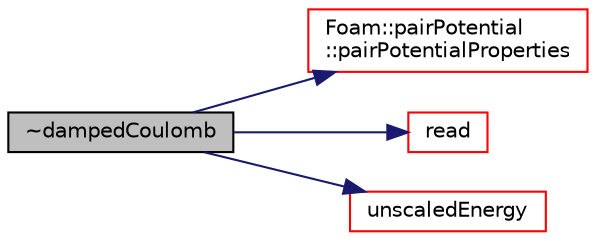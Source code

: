 digraph "~dampedCoulomb"
{
  bgcolor="transparent";
  edge [fontname="Helvetica",fontsize="10",labelfontname="Helvetica",labelfontsize="10"];
  node [fontname="Helvetica",fontsize="10",shape=record];
  rankdir="LR";
  Node1 [label="~dampedCoulomb",height=0.2,width=0.4,color="black", fillcolor="grey75", style="filled", fontcolor="black"];
  Node1 -> Node2 [color="midnightblue",fontsize="10",style="solid",fontname="Helvetica"];
  Node2 [label="Foam::pairPotential\l::pairPotentialProperties",height=0.2,width=0.4,color="red",URL="$a01766.html#aa87a4fe3f4ffe526e7bcea164efa7edc"];
  Node1 -> Node3 [color="midnightblue",fontsize="10",style="solid",fontname="Helvetica"];
  Node3 [label="read",height=0.2,width=0.4,color="red",URL="$a00498.html#a646f6b9e314f4e96310c6291a2be3579",tooltip="Read dictionary. "];
  Node1 -> Node4 [color="midnightblue",fontsize="10",style="solid",fontname="Helvetica"];
  Node4 [label="unscaledEnergy",height=0.2,width=0.4,color="red",URL="$a00498.html#a73698c4cdd0bb3eaaf7a7aa4ba68f011"];
}
